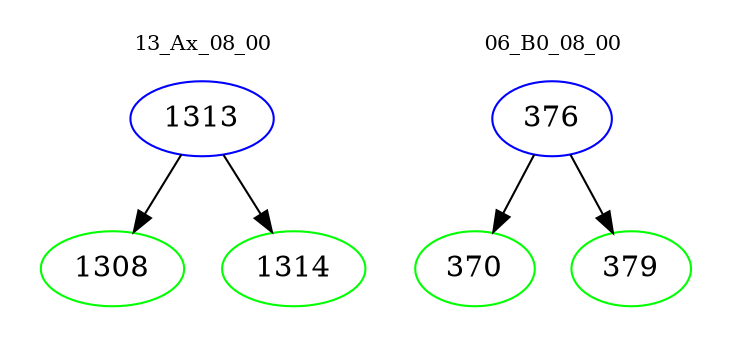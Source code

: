 digraph{
subgraph cluster_0 {
color = white
label = "13_Ax_08_00";
fontsize=10;
T0_1313 [label="1313", color="blue"]
T0_1313 -> T0_1308 [color="black"]
T0_1308 [label="1308", color="green"]
T0_1313 -> T0_1314 [color="black"]
T0_1314 [label="1314", color="green"]
}
subgraph cluster_1 {
color = white
label = "06_B0_08_00";
fontsize=10;
T1_376 [label="376", color="blue"]
T1_376 -> T1_370 [color="black"]
T1_370 [label="370", color="green"]
T1_376 -> T1_379 [color="black"]
T1_379 [label="379", color="green"]
}
}
